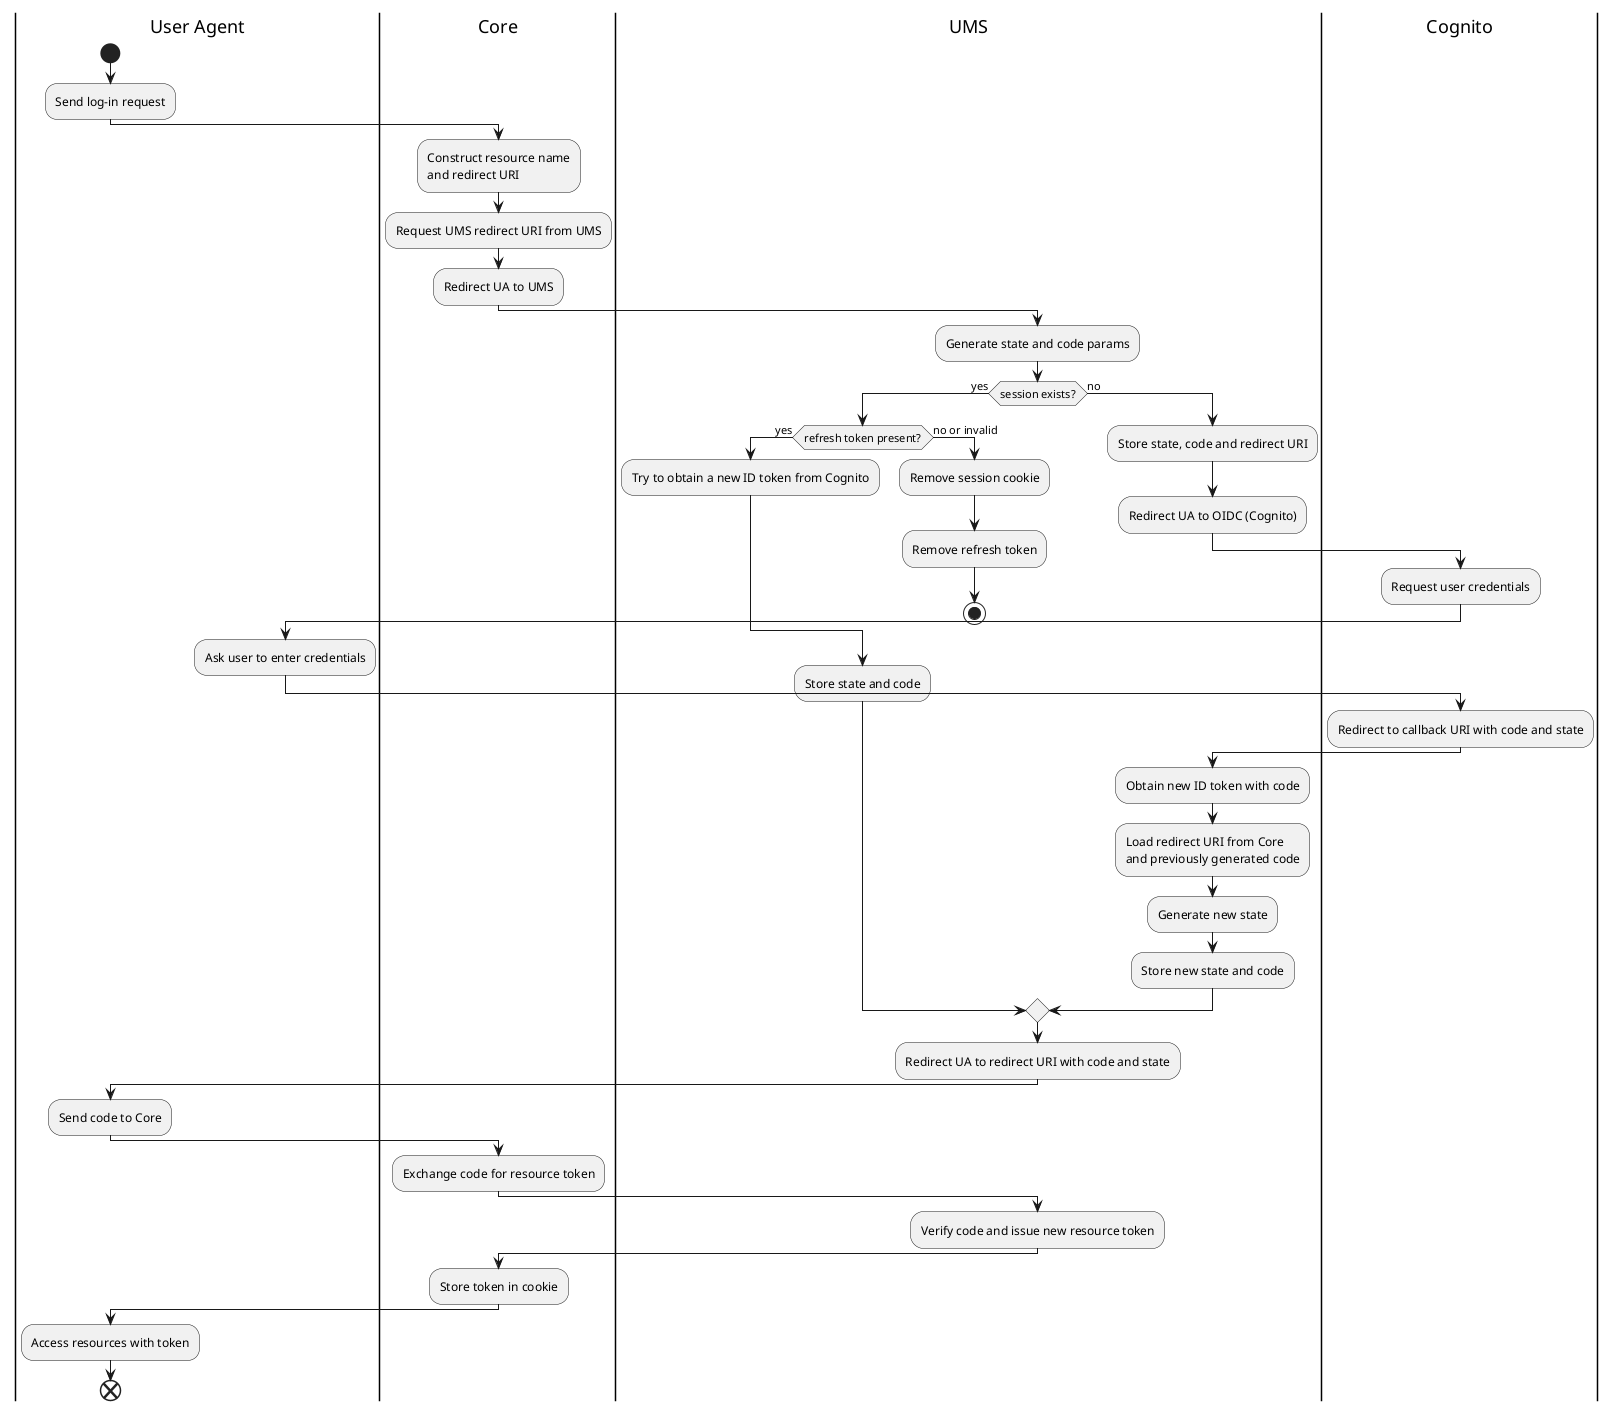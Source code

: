 @startuml log_in_interaction
|User Agent|
start
:Send log-in request;
|Core|
:Construct resource name
and redirect URI;
:Request UMS redirect URI from UMS;
:Redirect UA to UMS;
|UMS|
:Generate state and code params;
if (session exists?) then (yes)
  if (refresh token present?) then (yes)
    :Try to obtain a new ID token from Cognito;
  else (no or invalid)
    :Remove session cookie;
    :Remove refresh token;
    stop
  endif
  :Store state and code;
else (no)
  :Store state, code and redirect URI;
  :Redirect UA to OIDC (Cognito);
  |Cognito|
  :Request user credentials;
  |User Agent|
  :Ask user to enter credentials;
  |Cognito|
  :Redirect to callback URI with code and state;
  |UMS|
  :Obtain new ID token with code;
  :Load redirect URI from Core
  and previously generated code;
  :Generate new state;
  :Store new state and code;
endif

:Redirect UA to redirect URI with code and state;
|User Agent|
:Send code to Core;
|Core|
:Exchange code for resource token;
|UMS|
:Verify code and issue new resource token;
|Core|
:Store token in cookie;
|User Agent|
:Access resources with token;
end
@enduml
